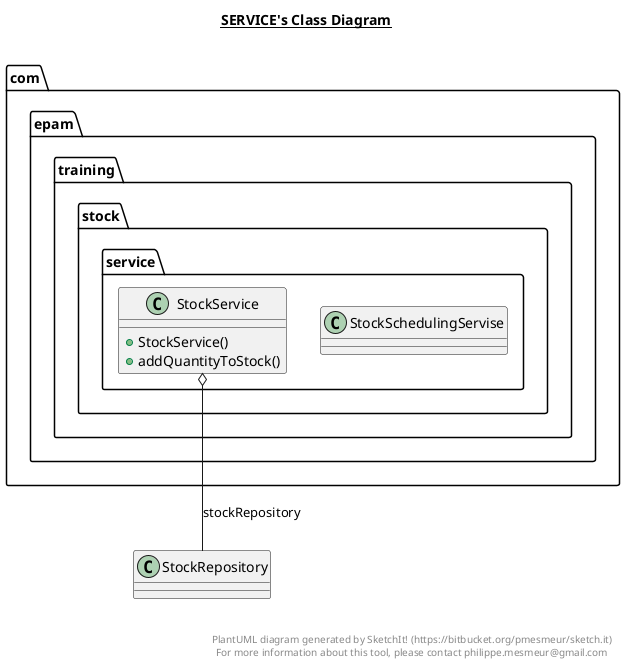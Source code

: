 @startuml

title __SERVICE's Class Diagram__\n

  package com.epam.training {
    package com.epam.training.stock {
      package com.epam.training.stock.service {
        class StockSchedulingServise {
        }
      }
    }
  }
  

  package com.epam.training {
    package com.epam.training.stock {
      package com.epam.training.stock.service {
        class StockService {
            + StockService()
            + addQuantityToStock()
        }
      }
    }
  }
  

  StockService o-- StockRepository : stockRepository


right footer


PlantUML diagram generated by SketchIt! (https://bitbucket.org/pmesmeur/sketch.it)
For more information about this tool, please contact philippe.mesmeur@gmail.com
endfooter

@enduml
